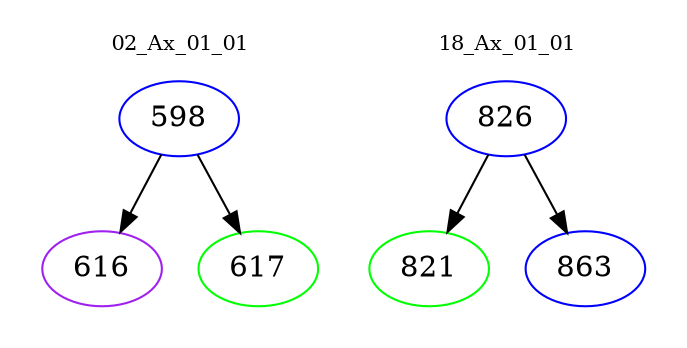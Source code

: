 digraph{
subgraph cluster_0 {
color = white
label = "02_Ax_01_01";
fontsize=10;
T0_598 [label="598", color="blue"]
T0_598 -> T0_616 [color="black"]
T0_616 [label="616", color="purple"]
T0_598 -> T0_617 [color="black"]
T0_617 [label="617", color="green"]
}
subgraph cluster_1 {
color = white
label = "18_Ax_01_01";
fontsize=10;
T1_826 [label="826", color="blue"]
T1_826 -> T1_821 [color="black"]
T1_821 [label="821", color="green"]
T1_826 -> T1_863 [color="black"]
T1_863 [label="863", color="blue"]
}
}
